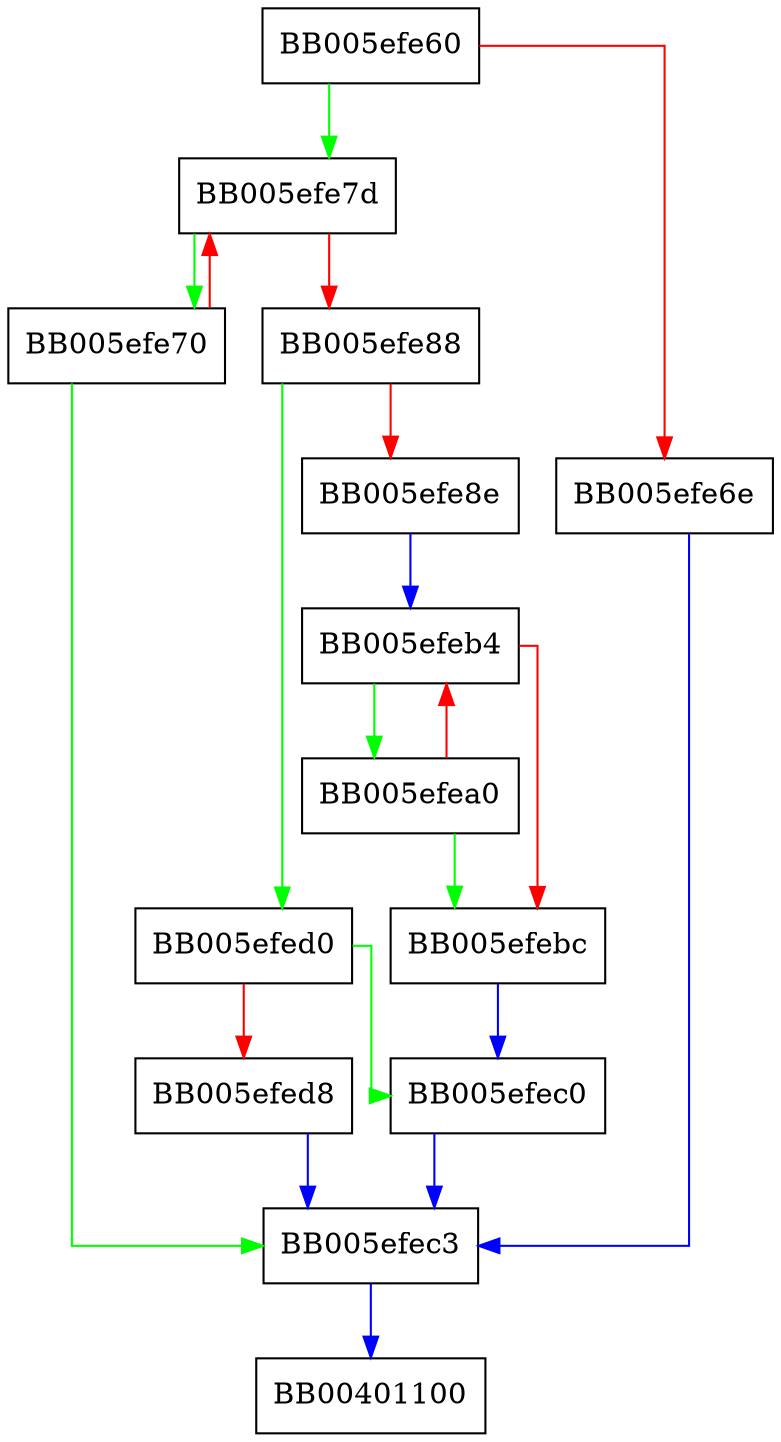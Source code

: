 digraph OPENSSL_strlcat {
  node [shape="box"];
  graph [splines=ortho];
  BB005efe60 -> BB005efe7d [color="green"];
  BB005efe60 -> BB005efe6e [color="red"];
  BB005efe6e -> BB005efec3 [color="blue"];
  BB005efe70 -> BB005efec3 [color="green"];
  BB005efe70 -> BB005efe7d [color="red"];
  BB005efe7d -> BB005efe70 [color="green"];
  BB005efe7d -> BB005efe88 [color="red"];
  BB005efe88 -> BB005efed0 [color="green"];
  BB005efe88 -> BB005efe8e [color="red"];
  BB005efe8e -> BB005efeb4 [color="blue"];
  BB005efea0 -> BB005efebc [color="green"];
  BB005efea0 -> BB005efeb4 [color="red"];
  BB005efeb4 -> BB005efea0 [color="green"];
  BB005efeb4 -> BB005efebc [color="red"];
  BB005efebc -> BB005efec0 [color="blue"];
  BB005efec0 -> BB005efec3 [color="blue"];
  BB005efec3 -> BB00401100 [color="blue"];
  BB005efed0 -> BB005efec0 [color="green"];
  BB005efed0 -> BB005efed8 [color="red"];
  BB005efed8 -> BB005efec3 [color="blue"];
}